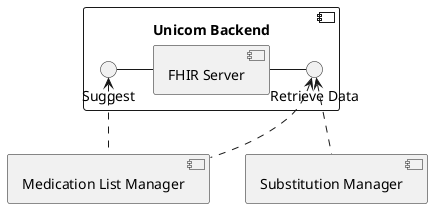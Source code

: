 @startuml
component [Medication List Manager] as medication_list
component [Substitution Manager] as substitution_manager

component "Unicom Backend" {
    [FHIR Server] -left- Suggest
    [FHIR Server] -right- "Retrieve Data"

}

medication_list .up.> Suggest
medication_list .up.> "Retrieve Data"
substitution_manager .up.> "Retrieve Data"

@enduml